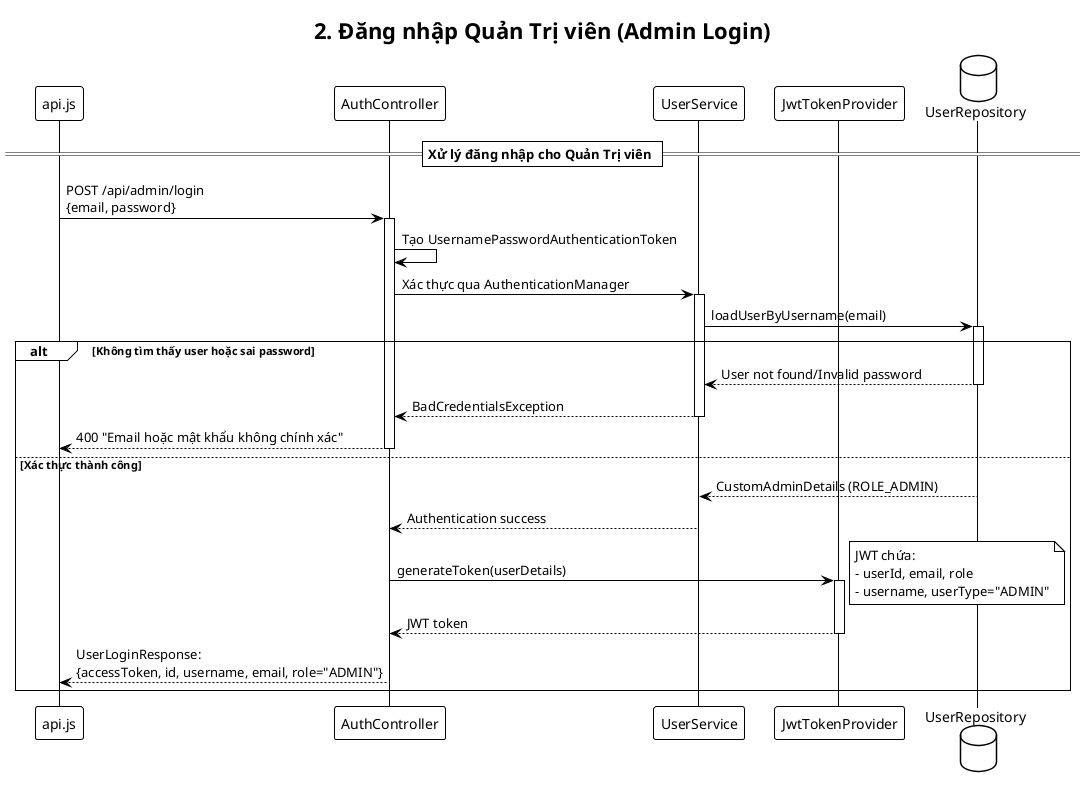 @startuml
!theme plain
title 2. Đăng nhập Quản Trị viên (Admin Login)

participant "api.js" as API
participant "AuthController" as AUTH
participant "UserService" as US
participant "JwtTokenProvider" as JWT
database "UserRepository" as UR

== Xử lý đăng nhập cho Quản Trị viên ==

API -> AUTH: POST /api/admin/login\n{email, password}
activate AUTH

AUTH -> AUTH: Tạo UsernamePasswordAuthenticationToken

AUTH -> US: Xác thực qua AuthenticationManager
activate US

US -> UR: loadUserByUsername(email)
activate UR

alt Không tìm thấy user hoặc sai password
    UR --> US: User not found/Invalid password
    deactivate UR

    US --> AUTH: BadCredentialsException
    deactivate US

    AUTH --> API: 400 "Email hoặc mật khẩu không chính xác"
    deactivate AUTH
else Xác thực thành công
    UR --> US: CustomAdminDetails (ROLE_ADMIN)
    deactivate UR

    US --> AUTH: Authentication success
    deactivate US

    AUTH -> JWT: generateToken(userDetails)
    activate JWT
    note right: JWT chứa:\n- userId, email, role\n- username, userType="ADMIN"
    JWT --> AUTH: JWT token
    deactivate JWT

    AUTH --> API: UserLoginResponse:\n{accessToken, id, username, email, role="ADMIN"}
    deactivate AUTH
end

@enduml
